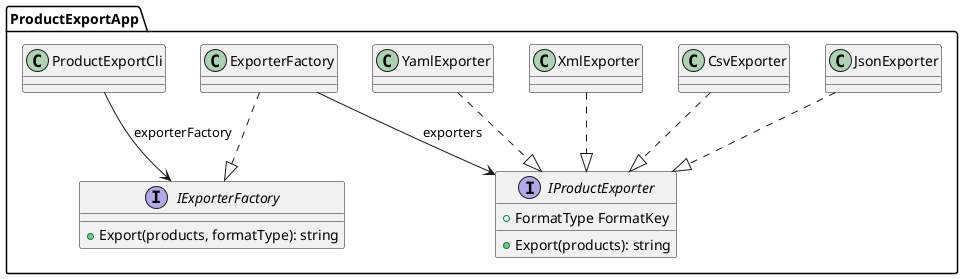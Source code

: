 @startuml
package ProductExportApp {
    interface IProductExporter {
        +FormatType FormatKey
        +Export(products): string
    }
    class JsonExporter
    class CsvExporter
    class XmlExporter
    class YamlExporter

    interface IExporterFactory {
        +Export(products, formatType): string
    }
    class ExporterFactory
    class ProductExportCli

    JsonExporter ..|> IProductExporter
    CsvExporter ..|> IProductExporter
    XmlExporter ..|> IProductExporter
    YamlExporter ..|> IProductExporter
    ExporterFactory ..|> IExporterFactory
    ExporterFactory --> IProductExporter : exporters
    ProductExportCli --> IExporterFactory : exporterFactory
}
@enduml